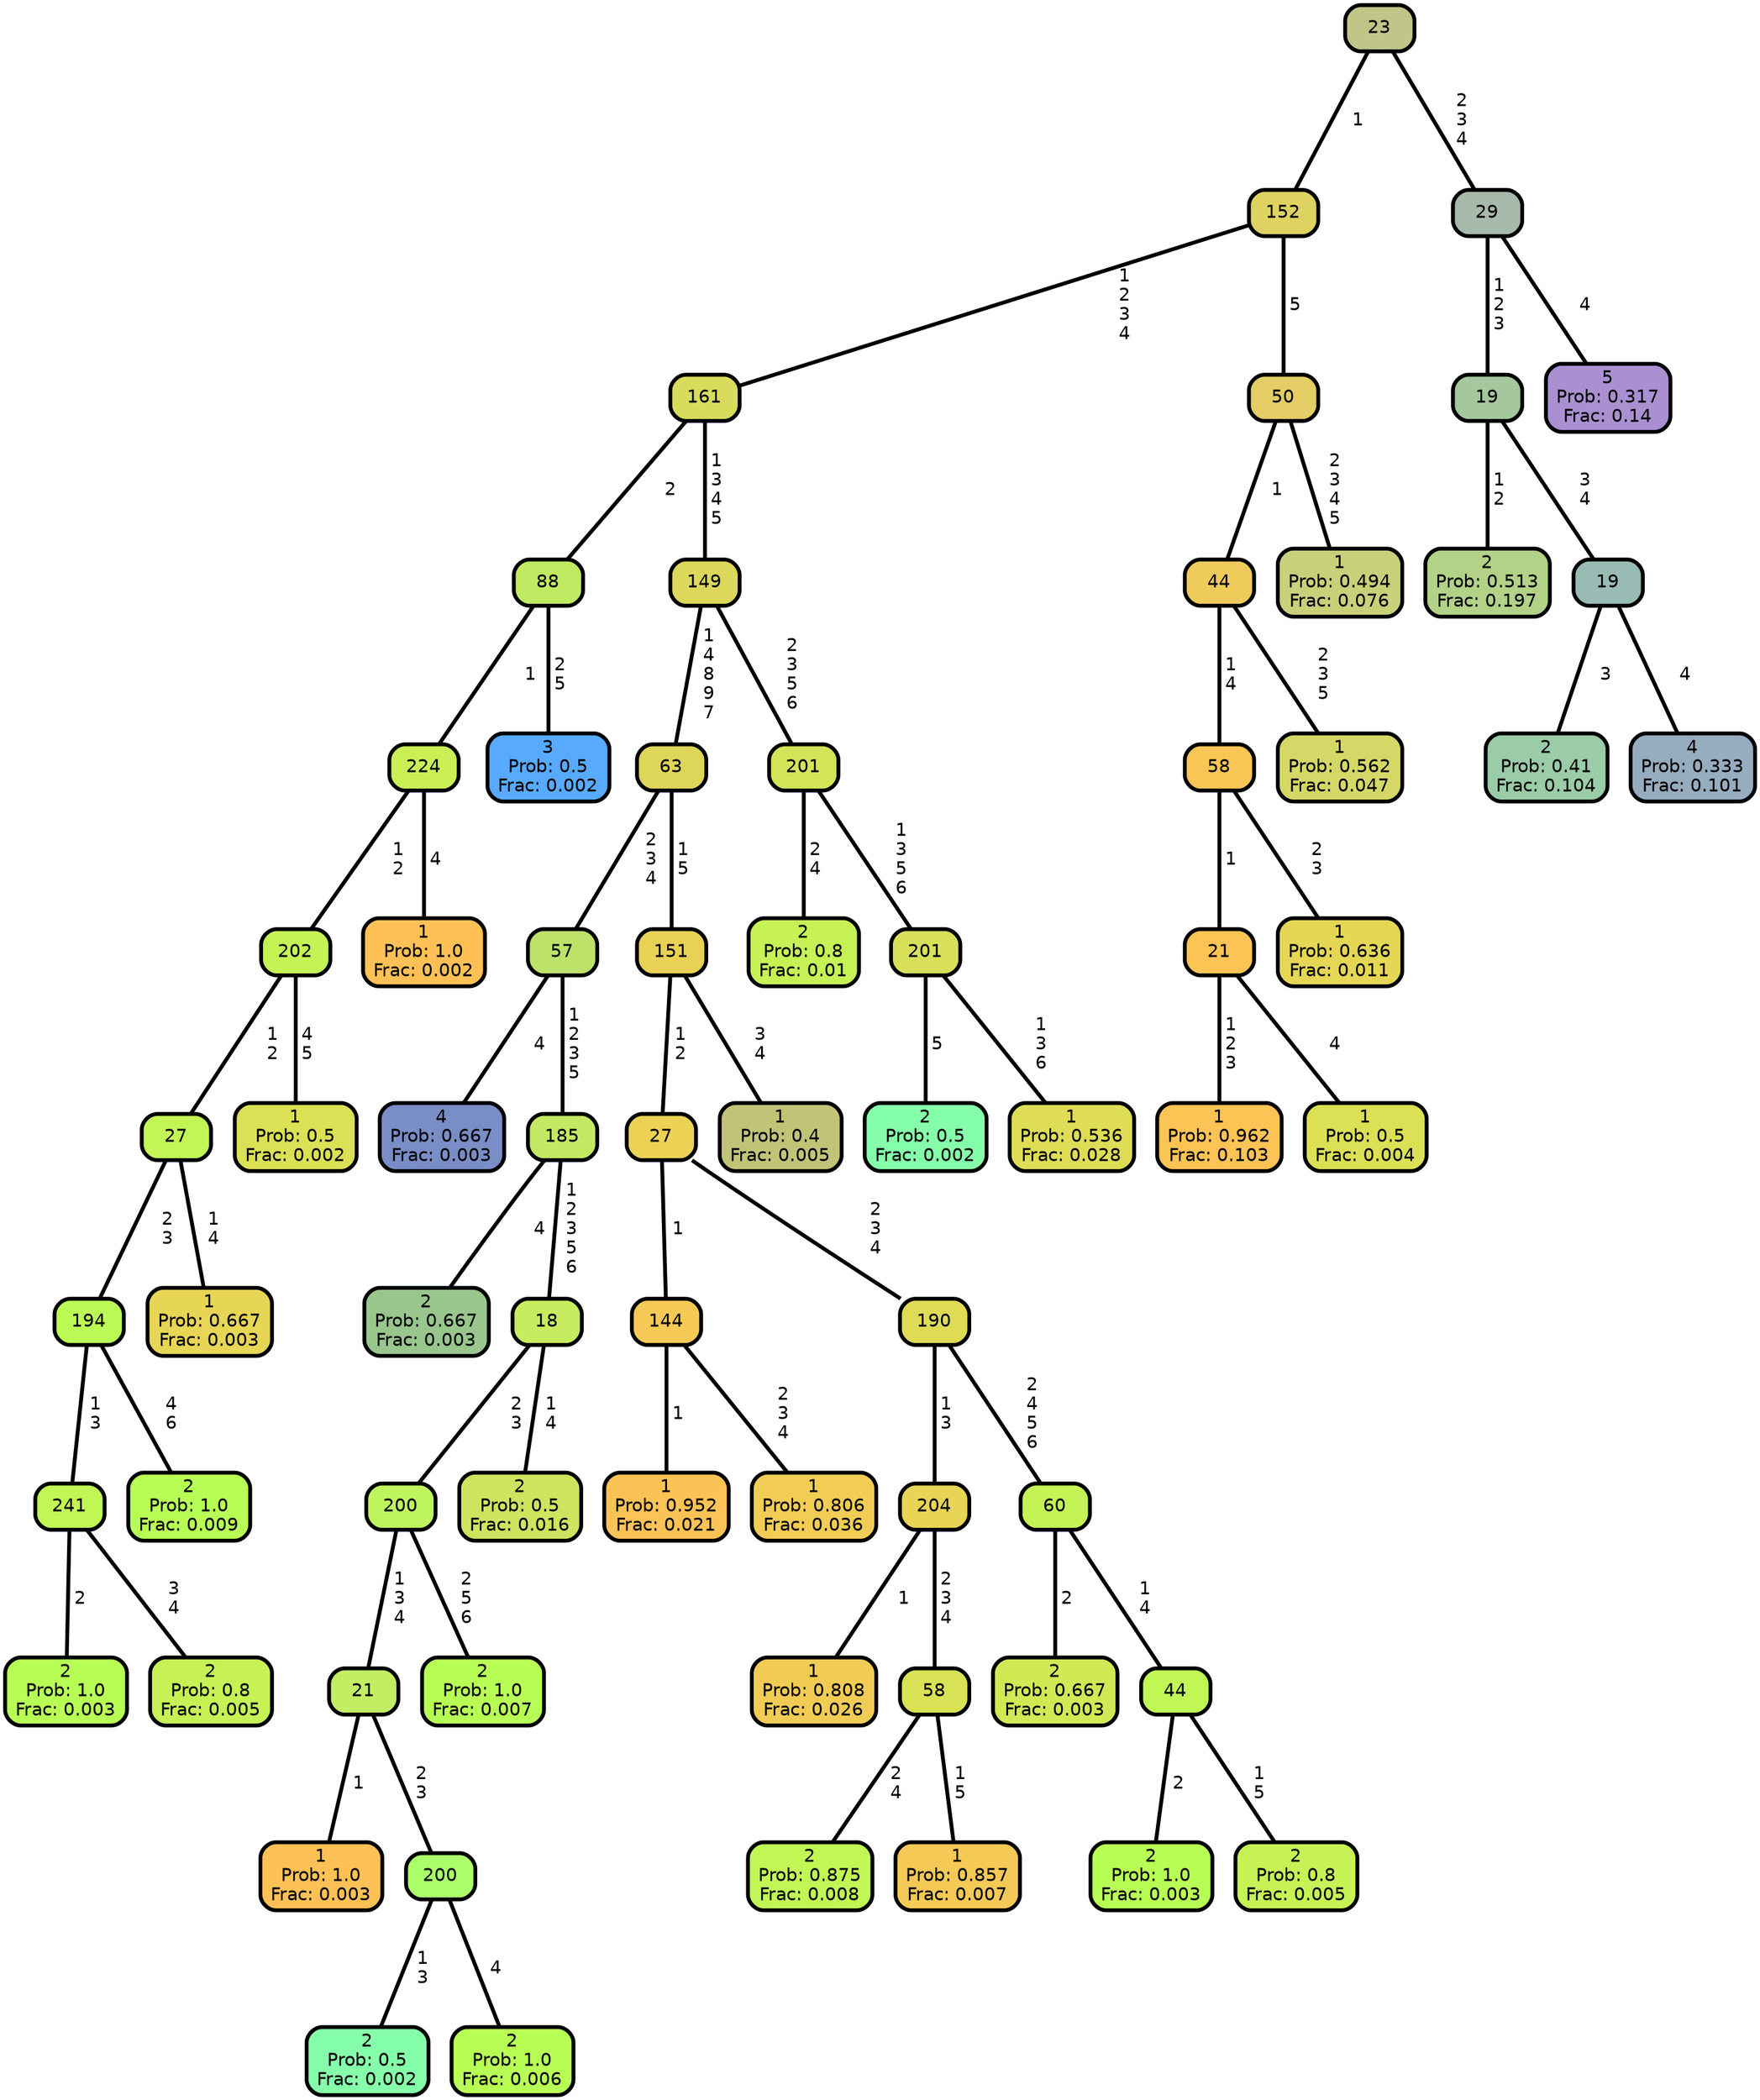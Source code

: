 graph Tree {
node [shape=box, style="filled, rounded",color="black",penwidth="3",fontcolor="black",                 fontname=helvetica] ;
graph [ranksep="0 equally", splines=straight,                 bgcolor=transparent, dpi=200] ;
edge [fontname=helvetica, color=black] ;
0 [label="2
Prob: 1.0
Frac: 0.003", fillcolor="#b8ff55"] ;
1 [label="241", fillcolor="#c0f755"] ;
2 [label="2
Prob: 0.8
Frac: 0.005", fillcolor="#c6f255"] ;
3 [label="194", fillcolor="#bcfb55"] ;
4 [label="2
Prob: 1.0
Frac: 0.009", fillcolor="#b8ff55"] ;
5 [label="27", fillcolor="#c2f555"] ;
6 [label="1
Prob: 0.667
Frac: 0.003", fillcolor="#e7d555"] ;
7 [label="202", fillcolor="#c4f355"] ;
8 [label="1
Prob: 0.5
Frac: 0.002", fillcolor="#dbe055"] ;
9 [label="224", fillcolor="#c9ef55"] ;
10 [label="1
Prob: 1.0
Frac: 0.002", fillcolor="#ffc155"] ;
11 [label="88", fillcolor="#c0ea62"] ;
12 [label="3
Prob: 0.5
Frac: 0.002", fillcolor="#57aaff"] ;
13 [label="161", fillcolor="#d8db5b"] ;
14 [label="4
Prob: 0.667
Frac: 0.003", fillcolor="#798dc6"] ;
15 [label="57", fillcolor="#bde26a"] ;
16 [label="2
Prob: 0.667
Frac: 0.003", fillcolor="#98c68d"] ;
17 [label="185", fillcolor="#c3e962"] ;
18 [label="1
Prob: 1.0
Frac: 0.003", fillcolor="#ffc155"] ;
19 [label="21", fillcolor="#c2ee64"] ;
20 [label="2
Prob: 0.5
Frac: 0.002", fillcolor="#86ffaa"] ;
21 [label="200", fillcolor="#abff6a"] ;
22 [label="2
Prob: 1.0
Frac: 0.006", fillcolor="#b8ff55"] ;
23 [label="200", fillcolor="#bef45e"] ;
24 [label="2
Prob: 1.0
Frac: 0.007", fillcolor="#b8ff55"] ;
25 [label="18", fillcolor="#c7ec5f"] ;
26 [label="2
Prob: 0.5
Frac: 0.016", fillcolor="#d0e35f"] ;
27 [label="63", fillcolor="#ded55b"] ;
28 [label="1
Prob: 0.952
Frac: 0.021", fillcolor="#fbc355"] ;
29 [label="144", fillcolor="#f5c955"] ;
30 [label="1
Prob: 0.806
Frac: 0.036", fillcolor="#f1cd55"] ;
31 [label="27", fillcolor="#ebd255"] ;
32 [label="1
Prob: 0.808
Frac: 0.026", fillcolor="#f1cc55"] ;
33 [label="204", fillcolor="#e8d455"] ;
34 [label="2
Prob: 0.875
Frac: 0.008", fillcolor="#c0f755"] ;
35 [label="58", fillcolor="#d9e255"] ;
36 [label="1
Prob: 0.857
Frac: 0.007", fillcolor="#f4c955"] ;
37 [label="190", fillcolor="#e0db55"] ;
38 [label="2
Prob: 0.667
Frac: 0.003", fillcolor="#cfea55"] ;
39 [label="60", fillcolor="#c4f355"] ;
40 [label="2
Prob: 1.0
Frac: 0.003", fillcolor="#b8ff55"] ;
41 [label="44", fillcolor="#c0f755"] ;
42 [label="2
Prob: 0.8
Frac: 0.005", fillcolor="#c6f255"] ;
43 [label="151", fillcolor="#e9d156"] ;
44 [label="1
Prob: 0.4
Frac: 0.005", fillcolor="#c1c477"] ;
45 [label="149", fillcolor="#dcd85b"] ;
46 [label="2
Prob: 0.8
Frac: 0.01", fillcolor="#c6f255"] ;
47 [label="201", fillcolor="#d3e459"] ;
48 [label="2
Prob: 0.5
Frac: 0.002", fillcolor="#86ffaa"] ;
49 [label="201", fillcolor="#d8e05a"] ;
50 [label="1
Prob: 0.536
Frac: 0.028", fillcolor="#dedd55"] ;
51 [label="152", fillcolor="#ded360"] ;
52 [label="1
Prob: 0.962
Frac: 0.103", fillcolor="#fcc355"] ;
53 [label="21", fillcolor="#fbc455"] ;
54 [label="1
Prob: 0.5
Frac: 0.004", fillcolor="#dbe055"] ;
55 [label="58", fillcolor="#f9c655"] ;
56 [label="1
Prob: 0.636
Frac: 0.011", fillcolor="#e5d755"] ;
57 [label="44", fillcolor="#eecb5a"] ;
58 [label="1
Prob: 0.562
Frac: 0.047", fillcolor="#d5d866"] ;
59 [label="50", fillcolor="#e3cd64"] ;
60 [label="1
Prob: 0.494
Frac: 0.076", fillcolor="#c9d07a"] ;
61 [label="23", fillcolor="#c0c588"] ;
62 [label="2
Prob: 0.513
Frac: 0.197", fillcolor="#b1d287"] ;
63 [label="19", fillcolor="#a4c79d"] ;
64 [label="2
Prob: 0.41
Frac: 0.104", fillcolor="#9acca7"] ;
65 [label="19", fillcolor="#98bcb3"] ;
66 [label="4
Prob: 0.333
Frac: 0.101", fillcolor="#96acbf"] ;
67 [label="29", fillcolor="#a6b9ab"] ;
68 [label="5
Prob: 0.317
Frac: 0.14", fillcolor="#aa90d1"] ;
1 -- 0 [label=" 2",penwidth=3] ;
1 -- 2 [label=" 3\n 4",penwidth=3] ;
3 -- 1 [label=" 1\n 3",penwidth=3] ;
3 -- 4 [label=" 4\n 6",penwidth=3] ;
5 -- 3 [label=" 2\n 3",penwidth=3] ;
5 -- 6 [label=" 1\n 4",penwidth=3] ;
7 -- 5 [label=" 1\n 2",penwidth=3] ;
7 -- 8 [label=" 4\n 5",penwidth=3] ;
9 -- 7 [label=" 1\n 2",penwidth=3] ;
9 -- 10 [label=" 4",penwidth=3] ;
11 -- 9 [label=" 1",penwidth=3] ;
11 -- 12 [label=" 2\n 5",penwidth=3] ;
13 -- 11 [label=" 2",penwidth=3] ;
13 -- 45 [label=" 1\n 3\n 4\n 5",penwidth=3] ;
15 -- 14 [label=" 4",penwidth=3] ;
15 -- 17 [label=" 1\n 2\n 3\n 5",penwidth=3] ;
17 -- 16 [label=" 4",penwidth=3] ;
17 -- 25 [label=" 1\n 2\n 3\n 5\n 6",penwidth=3] ;
19 -- 18 [label=" 1",penwidth=3] ;
19 -- 21 [label=" 2\n 3",penwidth=3] ;
21 -- 20 [label=" 1\n 3",penwidth=3] ;
21 -- 22 [label=" 4",penwidth=3] ;
23 -- 19 [label=" 1\n 3\n 4",penwidth=3] ;
23 -- 24 [label=" 2\n 5\n 6",penwidth=3] ;
25 -- 23 [label=" 2\n 3",penwidth=3] ;
25 -- 26 [label=" 1\n 4",penwidth=3] ;
27 -- 15 [label=" 2\n 3\n 4",penwidth=3] ;
27 -- 43 [label=" 1\n 5",penwidth=3] ;
29 -- 28 [label=" 1",penwidth=3] ;
29 -- 30 [label=" 2\n 3\n 4",penwidth=3] ;
31 -- 29 [label=" 1",penwidth=3] ;
31 -- 37 [label=" 2\n 3\n 4",penwidth=3] ;
33 -- 32 [label=" 1",penwidth=3] ;
33 -- 35 [label=" 2\n 3\n 4",penwidth=3] ;
35 -- 34 [label=" 2\n 4",penwidth=3] ;
35 -- 36 [label=" 1\n 5",penwidth=3] ;
37 -- 33 [label=" 1\n 3",penwidth=3] ;
37 -- 39 [label=" 2\n 4\n 5\n 6",penwidth=3] ;
39 -- 38 [label=" 2",penwidth=3] ;
39 -- 41 [label=" 1\n 4",penwidth=3] ;
41 -- 40 [label=" 2",penwidth=3] ;
41 -- 42 [label=" 1\n 5",penwidth=3] ;
43 -- 31 [label=" 1\n 2",penwidth=3] ;
43 -- 44 [label=" 3\n 4",penwidth=3] ;
45 -- 27 [label=" 1\n 4\n 8\n 9\n 7",penwidth=3] ;
45 -- 47 [label=" 2\n 3\n 5\n 6",penwidth=3] ;
47 -- 46 [label=" 2\n 4",penwidth=3] ;
47 -- 49 [label=" 1\n 3\n 5\n 6",penwidth=3] ;
49 -- 48 [label=" 5",penwidth=3] ;
49 -- 50 [label=" 1\n 3\n 6",penwidth=3] ;
51 -- 13 [label=" 1\n 2\n 3\n 4",penwidth=3] ;
51 -- 59 [label=" 5",penwidth=3] ;
53 -- 52 [label=" 1\n 2\n 3",penwidth=3] ;
53 -- 54 [label=" 4",penwidth=3] ;
55 -- 53 [label=" 1",penwidth=3] ;
55 -- 56 [label=" 2\n 3",penwidth=3] ;
57 -- 55 [label=" 1\n 4",penwidth=3] ;
57 -- 58 [label=" 2\n 3\n 5",penwidth=3] ;
59 -- 57 [label=" 1",penwidth=3] ;
59 -- 60 [label=" 2\n 3\n 4\n 5",penwidth=3] ;
61 -- 51 [label=" 1",penwidth=3] ;
61 -- 67 [label=" 2\n 3\n 4",penwidth=3] ;
63 -- 62 [label=" 1\n 2",penwidth=3] ;
63 -- 65 [label=" 3\n 4",penwidth=3] ;
65 -- 64 [label=" 3",penwidth=3] ;
65 -- 66 [label=" 4",penwidth=3] ;
67 -- 63 [label=" 1\n 2\n 3",penwidth=3] ;
67 -- 68 [label=" 4",penwidth=3] ;
{rank = same;}}